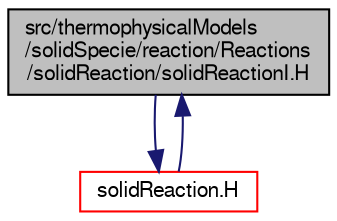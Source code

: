 digraph "src/thermophysicalModels/solidSpecie/reaction/Reactions/solidReaction/solidReactionI.H"
{
  bgcolor="transparent";
  edge [fontname="FreeSans",fontsize="10",labelfontname="FreeSans",labelfontsize="10"];
  node [fontname="FreeSans",fontsize="10",shape=record];
  Node0 [label="src/thermophysicalModels\l/solidSpecie/reaction/Reactions\l/solidReaction/solidReactionI.H",height=0.2,width=0.4,color="black", fillcolor="grey75", style="filled", fontcolor="black"];
  Node0 -> Node1 [color="midnightblue",fontsize="10",style="solid",fontname="FreeSans"];
  Node1 [label="solidReaction.H",height=0.2,width=0.4,color="red",URL="$a16316.html"];
  Node1 -> Node0 [color="midnightblue",fontsize="10",style="solid",fontname="FreeSans"];
}
